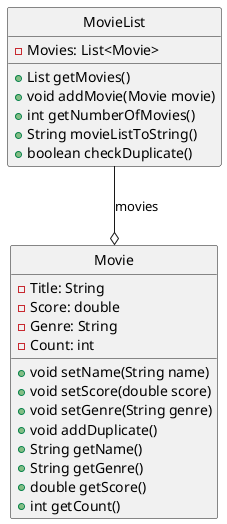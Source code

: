 @startuml Release 2
skinparam Style strictuml
skinparam SequenceMessageAlignment center

class Movie {
 - Title: String 
 - Score: double 
 - Genre: String 
 - Count: int 
 + void setName(String name)
 + void setScore(double score)
 + void setGenre(String genre)
 + void addDuplicate()
 + String getName()
 + String getGenre()
 + double getScore()
 + int getCount()
}

class MovieList {
 - Movies: List<Movie>
 + List getMovies()
 + void addMovie(Movie movie)
 + int getNumberOfMovies()
 + String movieListToString()
 + boolean checkDuplicate()
}

MovieList --o Movie : movies


@enduml